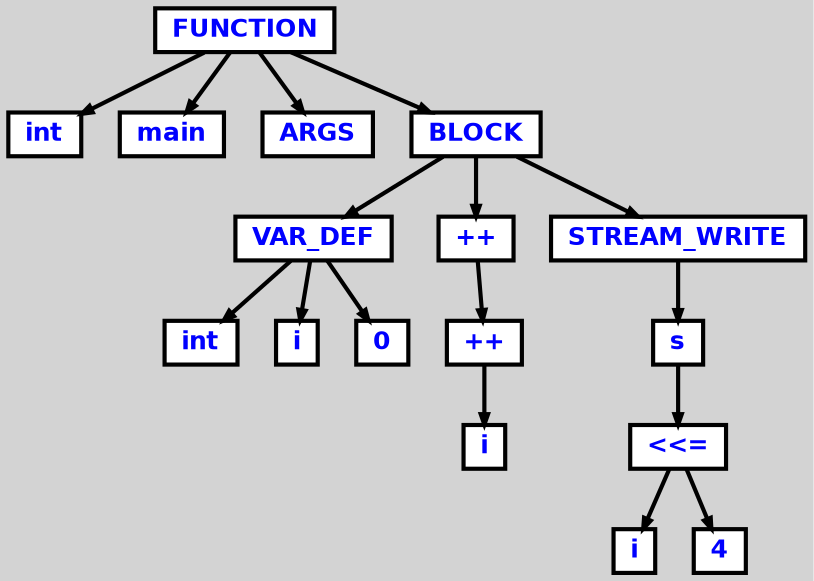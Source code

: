 digraph {

	ordering=out;
	ranksep=.4;
	bgcolor="lightgrey"; node [shape=box, fixedsize=false, fontsize=12, fontname="Helvetica-bold", fontcolor="blue"
		width=.25, height=.25, color="black", fillcolor="white", style="filled, solid, bold"];
	edge [arrowsize=.5, color="black", style="bold"]

  n0 [label="FUNCTION"];
  n1 [label="int"];
  n2 [label="main"];
  n3 [label="ARGS"];
  n4 [label="BLOCK"];
  n4 [label="BLOCK"];
  n5 [label="VAR_DEF"];
  n5 [label="VAR_DEF"];
  n6 [label="int"];
  n7 [label="i"];
  n8 [label="0"];
  n9 [label="++"];
  n9 [label="++"];
  n10 [label="++"];
  n10 [label="++"];
  n11 [label="i"];
  n12 [label="STREAM_WRITE"];
  n12 [label="STREAM_WRITE"];
  n13 [label="s"];
  n13 [label="s"];
  n14 [label="<<="];
  n14 [label="<<="];
  n15 [label="i"];
  n16 [label="4"];

  n0 -> n1 // "FUNCTION" -> "int"
  n0 -> n2 // "FUNCTION" -> "main"
  n0 -> n3 // "FUNCTION" -> "ARGS"
  n0 -> n4 // "FUNCTION" -> "BLOCK"
  n4 -> n5 // "BLOCK" -> "VAR_DEF"
  n5 -> n6 // "VAR_DEF" -> "int"
  n5 -> n7 // "VAR_DEF" -> "i"
  n5 -> n8 // "VAR_DEF" -> "0"
  n4 -> n9 // "BLOCK" -> "++"
  n9 -> n10 // "++" -> "++"
  n10 -> n11 // "++" -> "i"
  n4 -> n12 // "BLOCK" -> "STREAM_WRITE"
  n12 -> n13 // "STREAM_WRITE" -> "s"
  n13 -> n14 // "s" -> "<<="
  n14 -> n15 // "<<=" -> "i"
  n14 -> n16 // "<<=" -> "4"

}
